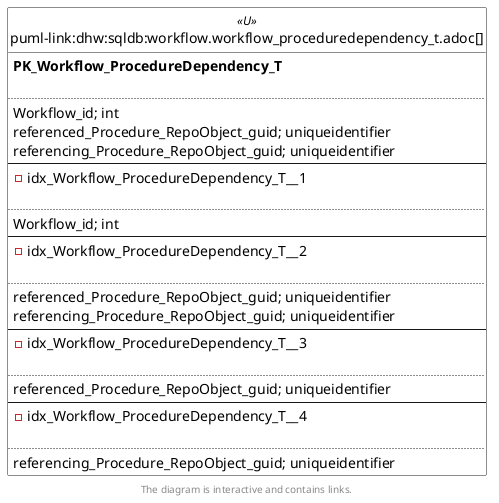 @startuml
left to right direction
'top to bottom direction
hide circle
'avoide "." issues:
set namespaceSeparator none


skinparam class {
  BackgroundColor White
  BackgroundColor<<FN>> Yellow
  BackgroundColor<<FS>> Yellow
  BackgroundColor<<FT>> LightGray
  BackgroundColor<<IF>> Yellow
  BackgroundColor<<IS>> Yellow
  BackgroundColor<<P>> Aqua
  BackgroundColor<<PC>> Aqua
  BackgroundColor<<SN>> Yellow
  BackgroundColor<<SO>> SlateBlue
  BackgroundColor<<TF>> LightGray
  BackgroundColor<<TR>> Tomato
  BackgroundColor<<U>> White
  BackgroundColor<<V>> WhiteSmoke
  BackgroundColor<<X>> Aqua
  BackgroundColor<<external>> AliceBlue
}


entity "puml-link:dhw:sqldb:workflow.workflow_proceduredependency_t.adoc[]" as workflow.Workflow_ProcedureDependency_T << U >> {
**PK_Workflow_ProcedureDependency_T**

..
Workflow_id; int
referenced_Procedure_RepoObject_guid; uniqueidentifier
referencing_Procedure_RepoObject_guid; uniqueidentifier
--
- idx_Workflow_ProcedureDependency_T__1

..
Workflow_id; int
--
- idx_Workflow_ProcedureDependency_T__2

..
referenced_Procedure_RepoObject_guid; uniqueidentifier
referencing_Procedure_RepoObject_guid; uniqueidentifier
--
- idx_Workflow_ProcedureDependency_T__3

..
referenced_Procedure_RepoObject_guid; uniqueidentifier
--
- idx_Workflow_ProcedureDependency_T__4

..
referencing_Procedure_RepoObject_guid; uniqueidentifier
}

footer The diagram is interactive and contains links.
@enduml

